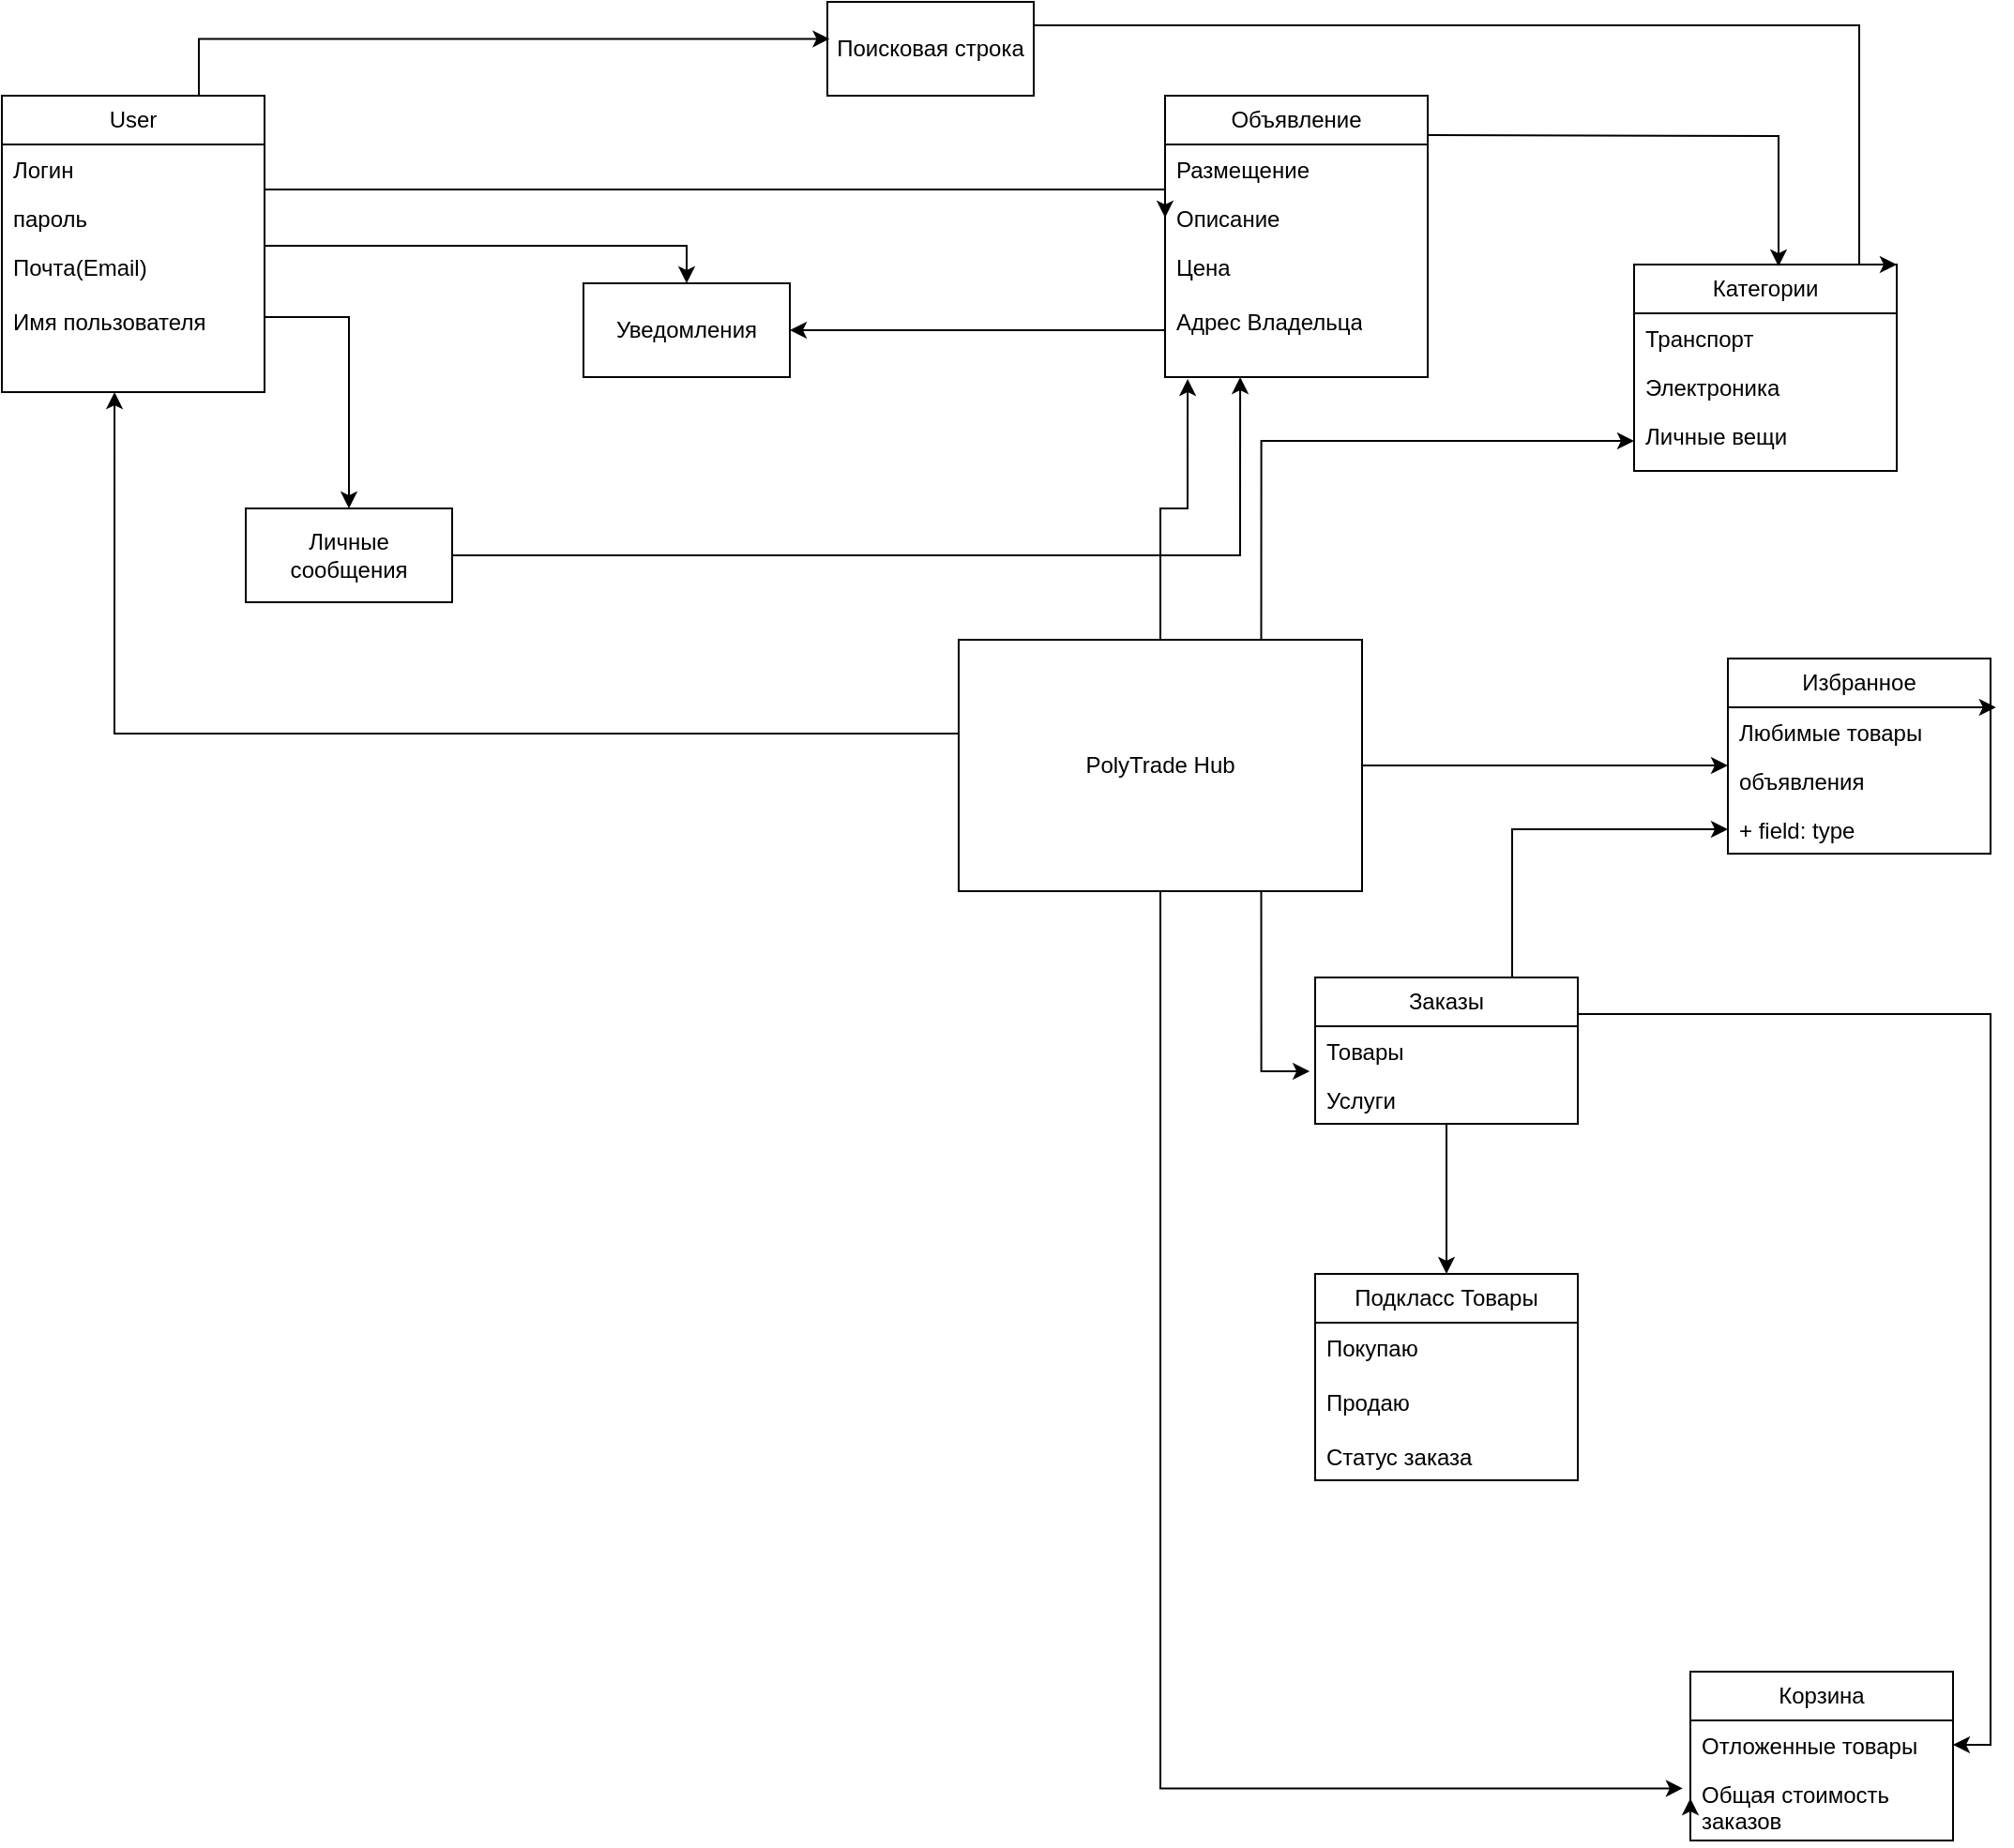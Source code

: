 <mxfile version="24.2.8" type="device">
  <diagram name="Page-1" id="c4acf3e9-155e-7222-9cf6-157b1a14988f">
    <mxGraphModel dx="2284" dy="1846" grid="1" gridSize="10" guides="1" tooltips="1" connect="1" arrows="1" fold="1" page="1" pageScale="1" pageWidth="850" pageHeight="1100" background="none" math="0" shadow="0">
      <root>
        <mxCell id="0" />
        <mxCell id="1" parent="0" />
        <mxCell id="-uqub06eaImzmK1k1aiv-31" style="edgeStyle=orthogonalEdgeStyle;rounded=0;orthogonalLoop=1;jettySize=auto;html=1;" parent="1" source="-uqub06eaImzmK1k1aiv-2" target="-uqub06eaImzmK1k1aiv-25" edge="1">
          <mxGeometry relative="1" as="geometry">
            <Array as="points">
              <mxPoint x="610" y="-653" />
              <mxPoint x="610" y="-653" />
            </Array>
          </mxGeometry>
        </mxCell>
        <mxCell id="-uqub06eaImzmK1k1aiv-2" value="PolyTrade Hub" style="html=1;whiteSpace=wrap;" parent="1" vertex="1">
          <mxGeometry x="260" y="-720" width="215" height="134" as="geometry" />
        </mxCell>
        <mxCell id="-uqub06eaImzmK1k1aiv-4" value="User" style="swimlane;fontStyle=0;childLayout=stackLayout;horizontal=1;startSize=26;fillColor=none;horizontalStack=0;resizeParent=1;resizeParentMax=0;resizeLast=0;collapsible=1;marginBottom=0;whiteSpace=wrap;html=1;" parent="1" vertex="1">
          <mxGeometry x="-250" y="-1010" width="140" height="158" as="geometry" />
        </mxCell>
        <mxCell id="-uqub06eaImzmK1k1aiv-5" value="Логин" style="text;strokeColor=none;fillColor=none;align=left;verticalAlign=top;spacingLeft=4;spacingRight=4;overflow=hidden;rotatable=0;points=[[0,0.5],[1,0.5]];portConstraint=eastwest;whiteSpace=wrap;html=1;" parent="-uqub06eaImzmK1k1aiv-4" vertex="1">
          <mxGeometry y="26" width="140" height="26" as="geometry" />
        </mxCell>
        <mxCell id="-uqub06eaImzmK1k1aiv-6" value="пароль" style="text;strokeColor=none;fillColor=none;align=left;verticalAlign=top;spacingLeft=4;spacingRight=4;overflow=hidden;rotatable=0;points=[[0,0.5],[1,0.5]];portConstraint=eastwest;whiteSpace=wrap;html=1;" parent="-uqub06eaImzmK1k1aiv-4" vertex="1">
          <mxGeometry y="52" width="140" height="26" as="geometry" />
        </mxCell>
        <mxCell id="-uqub06eaImzmK1k1aiv-7" value="Почта(Email)&lt;div&gt;&lt;br&gt;&lt;/div&gt;&lt;div&gt;Имя пользователя&lt;/div&gt;" style="text;strokeColor=none;fillColor=none;align=left;verticalAlign=top;spacingLeft=4;spacingRight=4;overflow=hidden;rotatable=0;points=[[0,0.5],[1,0.5]];portConstraint=eastwest;whiteSpace=wrap;html=1;" parent="-uqub06eaImzmK1k1aiv-4" vertex="1">
          <mxGeometry y="78" width="140" height="80" as="geometry" />
        </mxCell>
        <mxCell id="-uqub06eaImzmK1k1aiv-12" style="edgeStyle=orthogonalEdgeStyle;rounded=0;orthogonalLoop=1;jettySize=auto;html=1;entryX=1;entryY=0.5;entryDx=0;entryDy=0;" parent="1" source="-uqub06eaImzmK1k1aiv-2" edge="1">
          <mxGeometry relative="1" as="geometry">
            <mxPoint x="9.8" y="-670" as="sourcePoint" />
            <mxPoint x="-189.96" y="-852" as="targetPoint" />
            <Array as="points">
              <mxPoint x="-190" y="-670" />
            </Array>
          </mxGeometry>
        </mxCell>
        <mxCell id="-uqub06eaImzmK1k1aiv-13" value="Категории" style="swimlane;fontStyle=0;childLayout=stackLayout;horizontal=1;startSize=26;fillColor=none;horizontalStack=0;resizeParent=1;resizeParentMax=0;resizeLast=0;collapsible=1;marginBottom=0;whiteSpace=wrap;html=1;" parent="1" vertex="1">
          <mxGeometry x="620" y="-920" width="140" height="110" as="geometry" />
        </mxCell>
        <mxCell id="-uqub06eaImzmK1k1aiv-14" value="Транспорт" style="text;strokeColor=none;fillColor=none;align=left;verticalAlign=top;spacingLeft=4;spacingRight=4;overflow=hidden;rotatable=0;points=[[0,0.5],[1,0.5]];portConstraint=eastwest;whiteSpace=wrap;html=1;" parent="-uqub06eaImzmK1k1aiv-13" vertex="1">
          <mxGeometry y="26" width="140" height="26" as="geometry" />
        </mxCell>
        <mxCell id="-uqub06eaImzmK1k1aiv-15" value="Электроника" style="text;strokeColor=none;fillColor=none;align=left;verticalAlign=top;spacingLeft=4;spacingRight=4;overflow=hidden;rotatable=0;points=[[0,0.5],[1,0.5]];portConstraint=eastwest;whiteSpace=wrap;html=1;" parent="-uqub06eaImzmK1k1aiv-13" vertex="1">
          <mxGeometry y="52" width="140" height="26" as="geometry" />
        </mxCell>
        <mxCell id="-uqub06eaImzmK1k1aiv-16" value="Личные вещи" style="text;strokeColor=none;fillColor=none;align=left;verticalAlign=top;spacingLeft=4;spacingRight=4;overflow=hidden;rotatable=0;points=[[0,0.5],[1,0.5]];portConstraint=eastwest;whiteSpace=wrap;html=1;" parent="-uqub06eaImzmK1k1aiv-13" vertex="1">
          <mxGeometry y="78" width="140" height="32" as="geometry" />
        </mxCell>
        <mxCell id="-uqub06eaImzmK1k1aiv-18" style="edgeStyle=orthogonalEdgeStyle;rounded=0;orthogonalLoop=1;jettySize=auto;html=1;exitX=0.75;exitY=0;exitDx=0;exitDy=0;entryX=0;entryY=0.5;entryDx=0;entryDy=0;" parent="1" source="-uqub06eaImzmK1k1aiv-2" target="-uqub06eaImzmK1k1aiv-16" edge="1">
          <mxGeometry relative="1" as="geometry" />
        </mxCell>
        <mxCell id="-uqub06eaImzmK1k1aiv-19" value="Корзина" style="swimlane;fontStyle=0;childLayout=stackLayout;horizontal=1;startSize=26;fillColor=none;horizontalStack=0;resizeParent=1;resizeParentMax=0;resizeLast=0;collapsible=1;marginBottom=0;whiteSpace=wrap;html=1;" parent="1" vertex="1">
          <mxGeometry x="650" y="-170" width="140" height="90" as="geometry" />
        </mxCell>
        <mxCell id="-uqub06eaImzmK1k1aiv-21" value="Отложенные товары" style="text;strokeColor=none;fillColor=none;align=left;verticalAlign=top;spacingLeft=4;spacingRight=4;overflow=hidden;rotatable=0;points=[[0,0.5],[1,0.5]];portConstraint=eastwest;whiteSpace=wrap;html=1;" parent="-uqub06eaImzmK1k1aiv-19" vertex="1">
          <mxGeometry y="26" width="140" height="26" as="geometry" />
        </mxCell>
        <mxCell id="-uqub06eaImzmK1k1aiv-34" style="edgeStyle=orthogonalEdgeStyle;rounded=0;orthogonalLoop=1;jettySize=auto;html=1;exitX=0;exitY=0.5;exitDx=0;exitDy=0;entryX=0;entryY=0.75;entryDx=0;entryDy=0;" parent="-uqub06eaImzmK1k1aiv-19" source="-uqub06eaImzmK1k1aiv-22" target="-uqub06eaImzmK1k1aiv-19" edge="1">
          <mxGeometry relative="1" as="geometry" />
        </mxCell>
        <mxCell id="-uqub06eaImzmK1k1aiv-22" value="Общая стоимость заказов" style="text;strokeColor=none;fillColor=none;align=left;verticalAlign=top;spacingLeft=4;spacingRight=4;overflow=hidden;rotatable=0;points=[[0,0.5],[1,0.5]];portConstraint=eastwest;whiteSpace=wrap;html=1;" parent="-uqub06eaImzmK1k1aiv-19" vertex="1">
          <mxGeometry y="52" width="140" height="38" as="geometry" />
        </mxCell>
        <mxCell id="-uqub06eaImzmK1k1aiv-23" value="Избранное" style="swimlane;fontStyle=0;childLayout=stackLayout;horizontal=1;startSize=26;fillColor=none;horizontalStack=0;resizeParent=1;resizeParentMax=0;resizeLast=0;collapsible=1;marginBottom=0;whiteSpace=wrap;html=1;" parent="1" vertex="1">
          <mxGeometry x="670" y="-710" width="140" height="104" as="geometry" />
        </mxCell>
        <mxCell id="-uqub06eaImzmK1k1aiv-24" value="Любимые товары" style="text;strokeColor=none;fillColor=none;align=left;verticalAlign=top;spacingLeft=4;spacingRight=4;overflow=hidden;rotatable=0;points=[[0,0.5],[1,0.5]];portConstraint=eastwest;whiteSpace=wrap;html=1;" parent="-uqub06eaImzmK1k1aiv-23" vertex="1">
          <mxGeometry y="26" width="140" height="26" as="geometry" />
        </mxCell>
        <mxCell id="-uqub06eaImzmK1k1aiv-25" value="объявления" style="text;align=left;verticalAlign=top;spacingLeft=4;spacingRight=4;overflow=hidden;rotatable=0;points=[[0,0.5],[1,0.5]];portConstraint=eastwest;whiteSpace=wrap;html=1;labelBackgroundColor=none;" parent="-uqub06eaImzmK1k1aiv-23" vertex="1">
          <mxGeometry y="52" width="140" height="26" as="geometry" />
        </mxCell>
        <mxCell id="-uqub06eaImzmK1k1aiv-26" value="+ field: type" style="text;strokeColor=none;fillColor=none;align=left;verticalAlign=top;spacingLeft=4;spacingRight=4;overflow=hidden;rotatable=0;points=[[0,0.5],[1,0.5]];portConstraint=eastwest;whiteSpace=wrap;html=1;" parent="-uqub06eaImzmK1k1aiv-23" vertex="1">
          <mxGeometry y="78" width="140" height="26" as="geometry" />
        </mxCell>
        <mxCell id="-uqub06eaImzmK1k1aiv-39" style="edgeStyle=orthogonalEdgeStyle;rounded=0;orthogonalLoop=1;jettySize=auto;html=1;exitX=1;exitY=0.25;exitDx=0;exitDy=0;entryX=1.021;entryY=-0.038;entryDx=0;entryDy=0;entryPerimeter=0;" parent="-uqub06eaImzmK1k1aiv-23" source="-uqub06eaImzmK1k1aiv-23" target="-uqub06eaImzmK1k1aiv-24" edge="1">
          <mxGeometry relative="1" as="geometry" />
        </mxCell>
        <mxCell id="-uqub06eaImzmK1k1aiv-42" style="edgeStyle=orthogonalEdgeStyle;rounded=0;orthogonalLoop=1;jettySize=auto;html=1;exitX=1;exitY=0.25;exitDx=0;exitDy=0;entryX=1;entryY=0.5;entryDx=0;entryDy=0;" parent="1" source="-uqub06eaImzmK1k1aiv-27" target="-uqub06eaImzmK1k1aiv-21" edge="1">
          <mxGeometry relative="1" as="geometry" />
        </mxCell>
        <mxCell id="K_f6P33MbHQHj_7KeZs9-22" value="" style="edgeStyle=orthogonalEdgeStyle;rounded=0;orthogonalLoop=1;jettySize=auto;html=1;" edge="1" parent="1" source="-uqub06eaImzmK1k1aiv-27" target="K_f6P33MbHQHj_7KeZs9-19">
          <mxGeometry relative="1" as="geometry" />
        </mxCell>
        <mxCell id="K_f6P33MbHQHj_7KeZs9-45" style="edgeStyle=orthogonalEdgeStyle;rounded=0;orthogonalLoop=1;jettySize=auto;html=1;exitX=0.75;exitY=0;exitDx=0;exitDy=0;entryX=0;entryY=0.5;entryDx=0;entryDy=0;" edge="1" parent="1" source="-uqub06eaImzmK1k1aiv-27" target="-uqub06eaImzmK1k1aiv-26">
          <mxGeometry relative="1" as="geometry" />
        </mxCell>
        <mxCell id="-uqub06eaImzmK1k1aiv-27" value="Заказы" style="swimlane;fontStyle=0;childLayout=stackLayout;horizontal=1;startSize=26;fillColor=none;horizontalStack=0;resizeParent=1;resizeParentMax=0;resizeLast=0;collapsible=1;marginBottom=0;whiteSpace=wrap;html=1;" parent="1" vertex="1">
          <mxGeometry x="450" y="-540" width="140" height="78" as="geometry" />
        </mxCell>
        <mxCell id="-uqub06eaImzmK1k1aiv-28" value="Товары" style="text;strokeColor=none;fillColor=none;align=left;verticalAlign=top;spacingLeft=4;spacingRight=4;overflow=hidden;rotatable=0;points=[[0,0.5],[1,0.5]];portConstraint=eastwest;whiteSpace=wrap;html=1;" parent="-uqub06eaImzmK1k1aiv-27" vertex="1">
          <mxGeometry y="26" width="140" height="26" as="geometry" />
        </mxCell>
        <mxCell id="-uqub06eaImzmK1k1aiv-29" value="Услуги" style="text;strokeColor=none;fillColor=none;align=left;verticalAlign=top;spacingLeft=4;spacingRight=4;overflow=hidden;rotatable=0;points=[[0,0.5],[1,0.5]];portConstraint=eastwest;whiteSpace=wrap;html=1;" parent="-uqub06eaImzmK1k1aiv-27" vertex="1">
          <mxGeometry y="52" width="140" height="26" as="geometry" />
        </mxCell>
        <mxCell id="-uqub06eaImzmK1k1aiv-45" style="edgeStyle=orthogonalEdgeStyle;rounded=0;orthogonalLoop=1;jettySize=auto;html=1;exitX=0.5;exitY=1;exitDx=0;exitDy=0;entryX=-0.029;entryY=0.269;entryDx=0;entryDy=0;entryPerimeter=0;" parent="1" source="-uqub06eaImzmK1k1aiv-2" target="-uqub06eaImzmK1k1aiv-22" edge="1">
          <mxGeometry relative="1" as="geometry" />
        </mxCell>
        <mxCell id="-uqub06eaImzmK1k1aiv-46" style="edgeStyle=orthogonalEdgeStyle;rounded=0;orthogonalLoop=1;jettySize=auto;html=1;exitX=0.75;exitY=1;exitDx=0;exitDy=0;entryX=-0.021;entryY=-0.077;entryDx=0;entryDy=0;entryPerimeter=0;" parent="1" source="-uqub06eaImzmK1k1aiv-2" target="-uqub06eaImzmK1k1aiv-29" edge="1">
          <mxGeometry relative="1" as="geometry" />
        </mxCell>
        <mxCell id="K_f6P33MbHQHj_7KeZs9-19" value="Подкласс Товары" style="swimlane;fontStyle=0;childLayout=stackLayout;horizontal=1;startSize=26;fillColor=none;horizontalStack=0;resizeParent=1;resizeParentMax=0;resizeLast=0;collapsible=1;marginBottom=0;whiteSpace=wrap;html=1;" vertex="1" parent="1">
          <mxGeometry x="450" y="-382" width="140" height="110" as="geometry" />
        </mxCell>
        <mxCell id="K_f6P33MbHQHj_7KeZs9-21" value="Покупаю&lt;div&gt;&lt;br&gt;&lt;/div&gt;&lt;div&gt;Продаю&lt;/div&gt;&lt;div&gt;&lt;br&gt;&lt;/div&gt;&lt;div&gt;Статус заказа&lt;/div&gt;" style="text;strokeColor=none;fillColor=none;align=left;verticalAlign=top;spacingLeft=4;spacingRight=4;overflow=hidden;rotatable=0;points=[[0,0.5],[1,0.5]];portConstraint=eastwest;whiteSpace=wrap;html=1;" vertex="1" parent="K_f6P33MbHQHj_7KeZs9-19">
          <mxGeometry y="26" width="140" height="84" as="geometry" />
        </mxCell>
        <mxCell id="K_f6P33MbHQHj_7KeZs9-30" style="edgeStyle=orthogonalEdgeStyle;rounded=0;orthogonalLoop=1;jettySize=auto;html=1;entryX=0.55;entryY=0.009;entryDx=0;entryDy=0;entryPerimeter=0;" edge="1" parent="1" target="-uqub06eaImzmK1k1aiv-13">
          <mxGeometry relative="1" as="geometry">
            <mxPoint x="510" y="-989" as="sourcePoint" />
          </mxGeometry>
        </mxCell>
        <mxCell id="K_f6P33MbHQHj_7KeZs9-39" value="Объявление" style="swimlane;fontStyle=0;childLayout=stackLayout;horizontal=1;startSize=26;fillColor=none;horizontalStack=0;resizeParent=1;resizeParentMax=0;resizeLast=0;collapsible=1;marginBottom=0;whiteSpace=wrap;html=1;" vertex="1" parent="1">
          <mxGeometry x="370" y="-1010" width="140" height="150" as="geometry">
            <mxRectangle x="370" y="-1024" width="110" height="30" as="alternateBounds" />
          </mxGeometry>
        </mxCell>
        <mxCell id="K_f6P33MbHQHj_7KeZs9-40" value="Размещение" style="text;strokeColor=none;fillColor=none;align=left;verticalAlign=top;spacingLeft=4;spacingRight=4;overflow=hidden;rotatable=0;points=[[0,0.5],[1,0.5]];portConstraint=eastwest;whiteSpace=wrap;html=1;" vertex="1" parent="K_f6P33MbHQHj_7KeZs9-39">
          <mxGeometry y="26" width="140" height="26" as="geometry" />
        </mxCell>
        <mxCell id="K_f6P33MbHQHj_7KeZs9-41" value="Описание" style="text;strokeColor=none;fillColor=none;align=left;verticalAlign=top;spacingLeft=4;spacingRight=4;overflow=hidden;rotatable=0;points=[[0,0.5],[1,0.5]];portConstraint=eastwest;whiteSpace=wrap;html=1;" vertex="1" parent="K_f6P33MbHQHj_7KeZs9-39">
          <mxGeometry y="52" width="140" height="26" as="geometry" />
        </mxCell>
        <mxCell id="K_f6P33MbHQHj_7KeZs9-42" value="Цена&amp;nbsp;&lt;div&gt;&lt;br&gt;&lt;/div&gt;&lt;div&gt;Адрес Владельца&lt;/div&gt;&lt;div&gt;&lt;br&gt;&lt;/div&gt;&lt;div&gt;&lt;br&gt;&lt;/div&gt;" style="text;strokeColor=none;fillColor=none;align=left;verticalAlign=top;spacingLeft=4;spacingRight=4;overflow=hidden;rotatable=0;points=[[0,0.5],[1,0.5]];portConstraint=eastwest;whiteSpace=wrap;html=1;" vertex="1" parent="K_f6P33MbHQHj_7KeZs9-39">
          <mxGeometry y="78" width="140" height="72" as="geometry" />
        </mxCell>
        <mxCell id="K_f6P33MbHQHj_7KeZs9-43" style="edgeStyle=orthogonalEdgeStyle;rounded=0;orthogonalLoop=1;jettySize=auto;html=1;exitX=1;exitY=0.5;exitDx=0;exitDy=0;entryX=0;entryY=0.5;entryDx=0;entryDy=0;" edge="1" parent="1" source="-uqub06eaImzmK1k1aiv-5" target="K_f6P33MbHQHj_7KeZs9-41">
          <mxGeometry relative="1" as="geometry">
            <Array as="points">
              <mxPoint x="160" y="-960" />
              <mxPoint x="265" y="-960" />
            </Array>
          </mxGeometry>
        </mxCell>
        <mxCell id="K_f6P33MbHQHj_7KeZs9-58" style="edgeStyle=orthogonalEdgeStyle;rounded=0;orthogonalLoop=1;jettySize=auto;html=1;exitX=1;exitY=0.25;exitDx=0;exitDy=0;entryX=1;entryY=0;entryDx=0;entryDy=0;" edge="1" parent="1" source="K_f6P33MbHQHj_7KeZs9-54" target="-uqub06eaImzmK1k1aiv-13">
          <mxGeometry relative="1" as="geometry">
            <Array as="points">
              <mxPoint x="740" y="-1047" />
              <mxPoint x="740" y="-920" />
            </Array>
          </mxGeometry>
        </mxCell>
        <mxCell id="K_f6P33MbHQHj_7KeZs9-54" value="Поисковая строка" style="html=1;whiteSpace=wrap;" vertex="1" parent="1">
          <mxGeometry x="190" y="-1060" width="110" height="50" as="geometry" />
        </mxCell>
        <mxCell id="K_f6P33MbHQHj_7KeZs9-55" style="edgeStyle=orthogonalEdgeStyle;rounded=0;orthogonalLoop=1;jettySize=auto;html=1;exitX=0.75;exitY=0;exitDx=0;exitDy=0;entryX=0.011;entryY=0.394;entryDx=0;entryDy=0;entryPerimeter=0;" edge="1" parent="1" source="-uqub06eaImzmK1k1aiv-4" target="K_f6P33MbHQHj_7KeZs9-54">
          <mxGeometry relative="1" as="geometry" />
        </mxCell>
        <mxCell id="K_f6P33MbHQHj_7KeZs9-61" style="edgeStyle=orthogonalEdgeStyle;rounded=0;orthogonalLoop=1;jettySize=auto;html=1;entryX=0.5;entryY=0;entryDx=0;entryDy=0;" edge="1" parent="1" target="K_f6P33MbHQHj_7KeZs9-62">
          <mxGeometry relative="1" as="geometry">
            <mxPoint x="10" y="-916" as="targetPoint" />
            <mxPoint x="-110" y="-916" as="sourcePoint" />
            <Array as="points">
              <mxPoint x="-110" y="-930" />
              <mxPoint x="115" y="-930" />
            </Array>
          </mxGeometry>
        </mxCell>
        <mxCell id="K_f6P33MbHQHj_7KeZs9-62" value="Уведомления" style="html=1;whiteSpace=wrap;" vertex="1" parent="1">
          <mxGeometry x="60" y="-910" width="110" height="50" as="geometry" />
        </mxCell>
        <mxCell id="K_f6P33MbHQHj_7KeZs9-63" style="edgeStyle=orthogonalEdgeStyle;rounded=0;orthogonalLoop=1;jettySize=auto;html=1;exitX=0;exitY=0.5;exitDx=0;exitDy=0;entryX=1;entryY=0.5;entryDx=0;entryDy=0;" edge="1" parent="1" source="K_f6P33MbHQHj_7KeZs9-42" target="K_f6P33MbHQHj_7KeZs9-62">
          <mxGeometry relative="1" as="geometry">
            <Array as="points">
              <mxPoint x="370" y="-885" />
            </Array>
          </mxGeometry>
        </mxCell>
        <mxCell id="K_f6P33MbHQHj_7KeZs9-64" value="Личные сообщения" style="html=1;whiteSpace=wrap;" vertex="1" parent="1">
          <mxGeometry x="-120" y="-790" width="110" height="50" as="geometry" />
        </mxCell>
        <mxCell id="K_f6P33MbHQHj_7KeZs9-65" style="edgeStyle=orthogonalEdgeStyle;rounded=0;orthogonalLoop=1;jettySize=auto;html=1;exitX=1;exitY=0.5;exitDx=0;exitDy=0;" edge="1" parent="1" source="-uqub06eaImzmK1k1aiv-7" target="K_f6P33MbHQHj_7KeZs9-64">
          <mxGeometry relative="1" as="geometry" />
        </mxCell>
        <mxCell id="K_f6P33MbHQHj_7KeZs9-70" style="edgeStyle=orthogonalEdgeStyle;rounded=0;orthogonalLoop=1;jettySize=auto;html=1;exitX=0.5;exitY=0;exitDx=0;exitDy=0;entryX=0.086;entryY=1.014;entryDx=0;entryDy=0;entryPerimeter=0;" edge="1" parent="1" source="-uqub06eaImzmK1k1aiv-2" target="K_f6P33MbHQHj_7KeZs9-42">
          <mxGeometry relative="1" as="geometry" />
        </mxCell>
        <mxCell id="K_f6P33MbHQHj_7KeZs9-71" style="edgeStyle=orthogonalEdgeStyle;rounded=0;orthogonalLoop=1;jettySize=auto;html=1;exitX=1;exitY=0.5;exitDx=0;exitDy=0;entryX=0.286;entryY=1;entryDx=0;entryDy=0;entryPerimeter=0;" edge="1" parent="1" source="K_f6P33MbHQHj_7KeZs9-64" target="K_f6P33MbHQHj_7KeZs9-42">
          <mxGeometry relative="1" as="geometry" />
        </mxCell>
      </root>
    </mxGraphModel>
  </diagram>
</mxfile>
